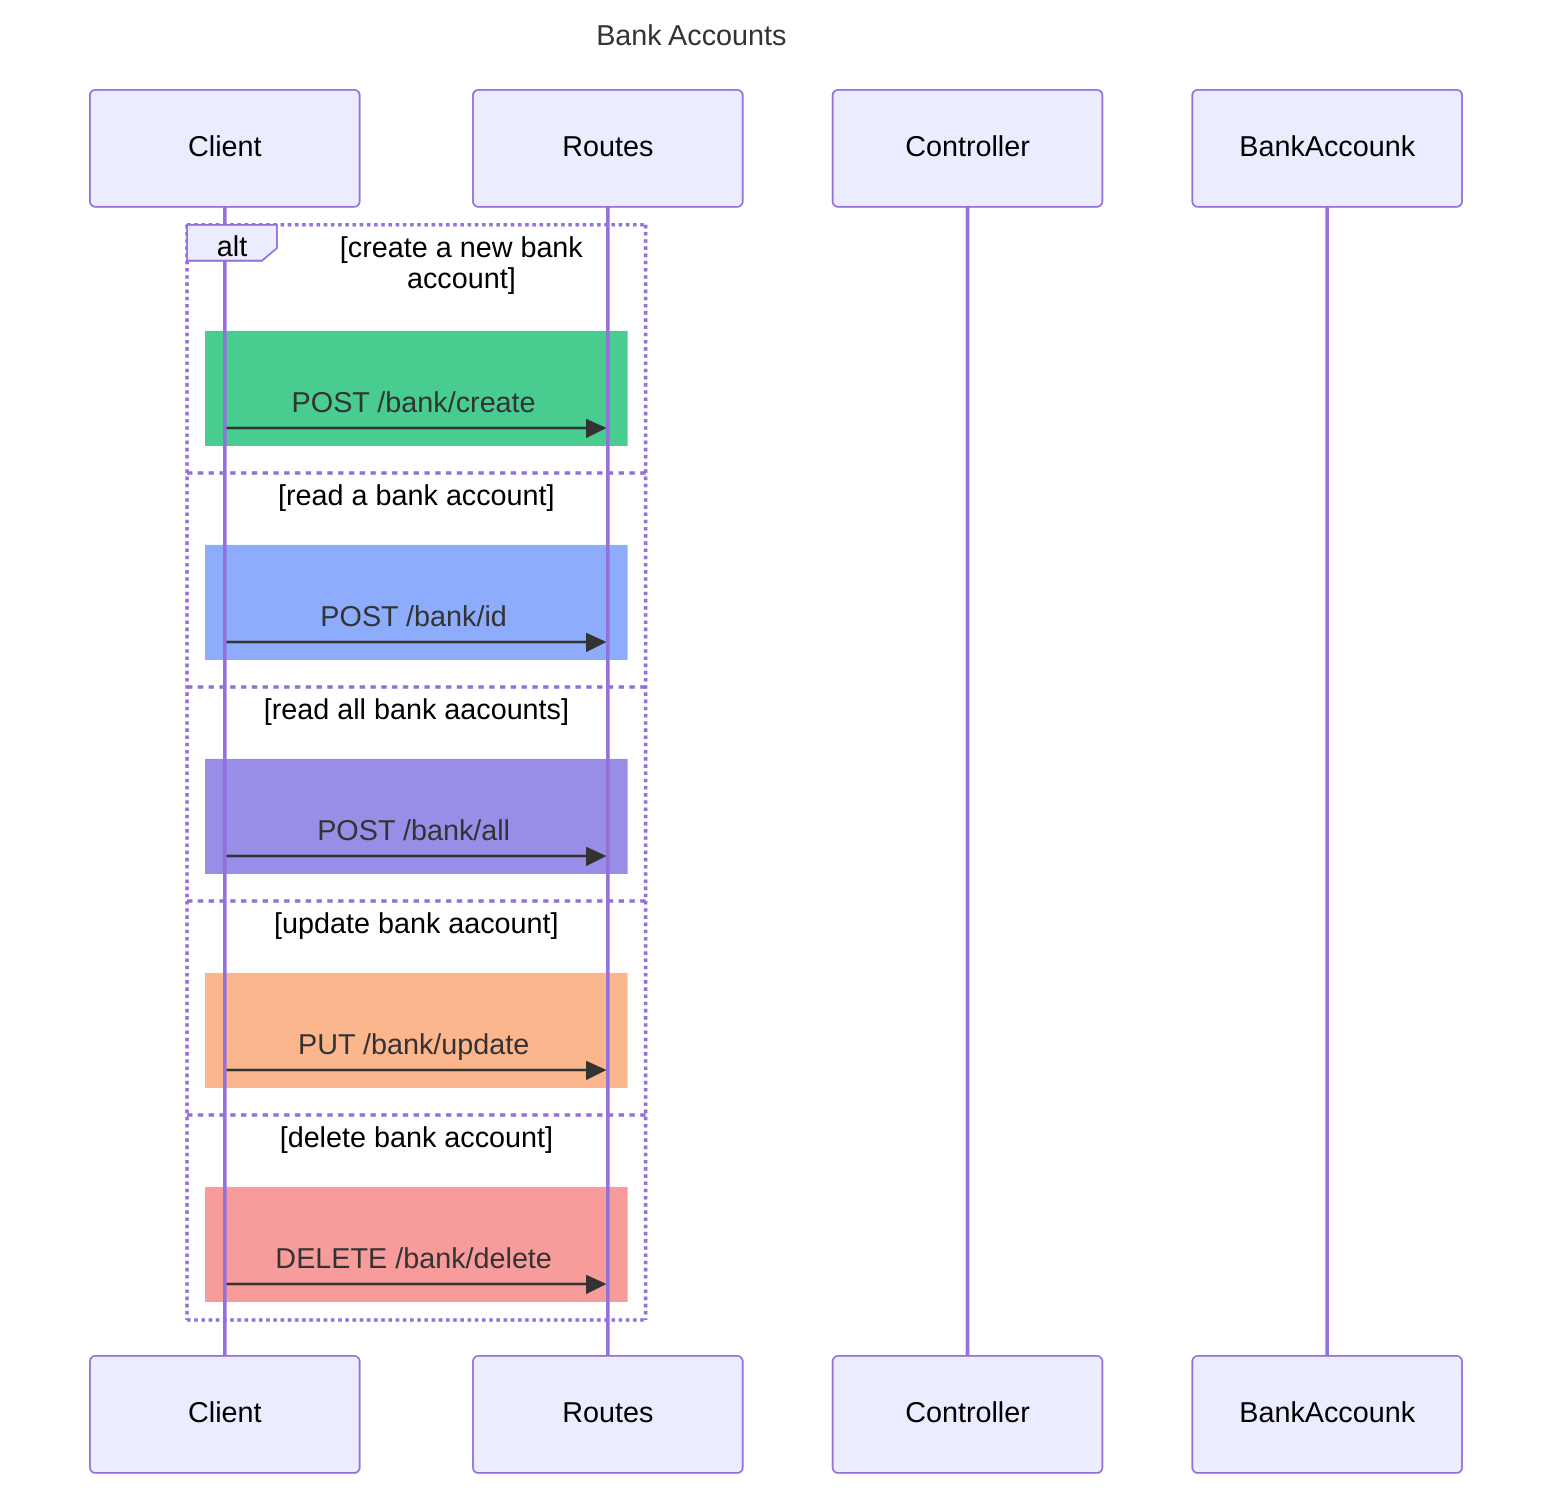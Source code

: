 sequenceDiagram
    title Bank Accounts
    participant Client
    participant Routes
    participant Controller
    participant Bank as BankAccounk

    alt create a new bank account
        rect rgb(73,204,144)
            Client->>Routes: POST /bank/create
        end
    else read a bank account
        rect rgb(142,172,252)
            Client->>Routes: POST /bank/id
        end
    else read all bank aacounts
        rect rgb(152, 142, 232)
            Client->>Routes: POST /bank/all
        end
    else update bank aacount
        rect rgb(252,182,142)
            Client->>Routes: PUT  /bank/update
        end
    else delete bank account
        rect rgb(247,155,155)
            Client->>Routes: DELETE /bank/delete
        end
    end